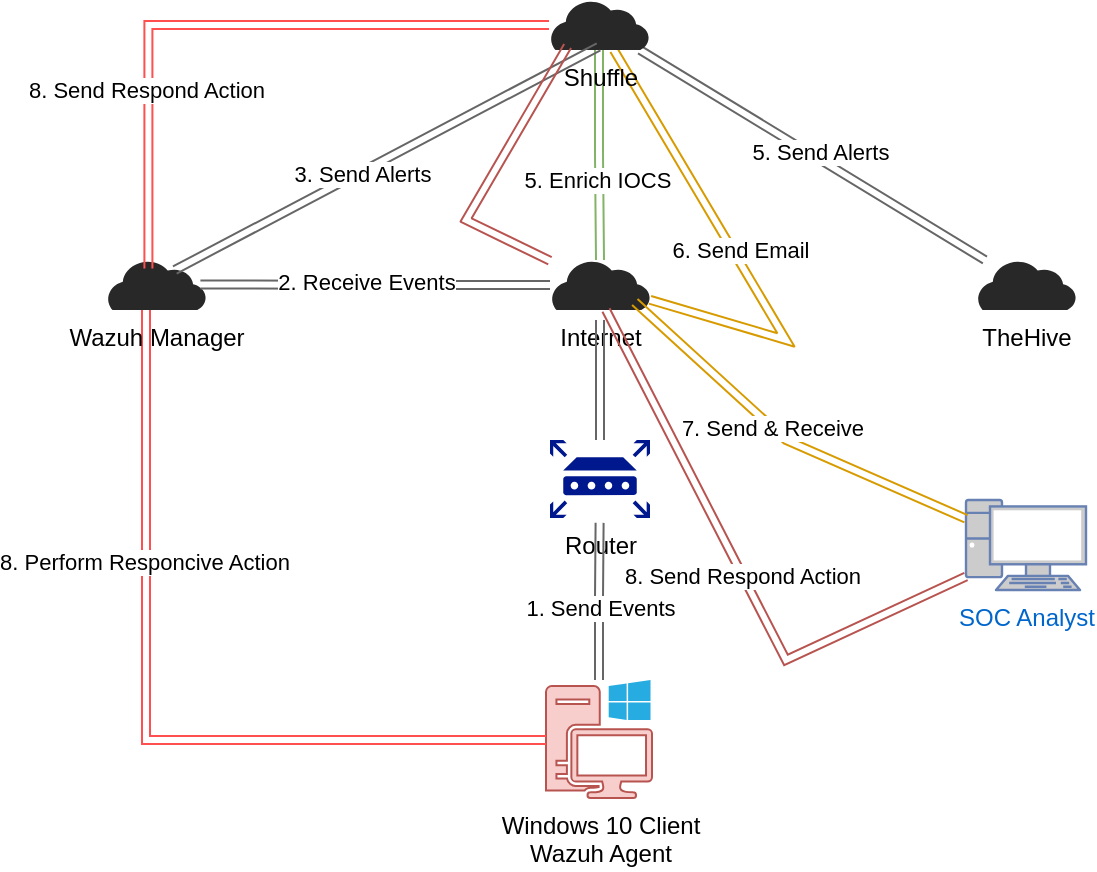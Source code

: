 <mxfile version="24.8.2">
  <diagram name="Страница — 1" id="RqF32jJV5swLM4-3CD89">
    <mxGraphModel dx="1050" dy="603" grid="1" gridSize="10" guides="1" tooltips="1" connect="1" arrows="1" fold="1" page="1" pageScale="1" pageWidth="827" pageHeight="1169" math="0" shadow="0">
      <root>
        <mxCell id="0" />
        <mxCell id="1" parent="0" />
        <mxCell id="7KVBtUISHsDDhD3bFEeo-1" value="Windows 10 Client&lt;div&gt;Wazuh Agent&lt;/div&gt;" style="sketch=0;pointerEvents=1;shadow=0;dashed=0;html=1;strokeColor=#b85450;fillColor=#f8cecc;labelPosition=center;verticalLabelPosition=bottom;verticalAlign=top;outlineConnect=0;align=center;shape=mxgraph.office.devices.workstation_pc;" vertex="1" parent="1">
          <mxGeometry x="400" y="400" width="53" height="59" as="geometry" />
        </mxCell>
        <mxCell id="7KVBtUISHsDDhD3bFEeo-2" value="Router" style="sketch=0;aspect=fixed;pointerEvents=1;shadow=0;dashed=0;html=1;strokeColor=none;labelPosition=center;verticalLabelPosition=bottom;verticalAlign=top;align=center;fillColor=#00188D;shape=mxgraph.mscae.enterprise.router" vertex="1" parent="1">
          <mxGeometry x="402" y="280" width="50" height="39" as="geometry" />
        </mxCell>
        <mxCell id="7KVBtUISHsDDhD3bFEeo-3" value="Internet" style="verticalLabelPosition=bottom;sketch=0;html=1;fillColor=#282828;strokeColor=none;verticalAlign=top;pointerEvents=1;align=center;shape=mxgraph.cisco_safe.iot_things_icons.icon27;" vertex="1" parent="1">
          <mxGeometry x="402" y="190" width="50" height="25" as="geometry" />
        </mxCell>
        <mxCell id="7KVBtUISHsDDhD3bFEeo-35" style="edgeStyle=orthogonalEdgeStyle;rounded=0;orthogonalLoop=1;jettySize=auto;html=1;shape=link;strokeColor=#FF4F4F;" edge="1" parent="1" source="7KVBtUISHsDDhD3bFEeo-4" target="7KVBtUISHsDDhD3bFEeo-1">
          <mxGeometry relative="1" as="geometry">
            <Array as="points">
              <mxPoint x="200" y="430" />
            </Array>
          </mxGeometry>
        </mxCell>
        <mxCell id="7KVBtUISHsDDhD3bFEeo-36" value="8. Perform Responcive Action" style="edgeLabel;html=1;align=center;verticalAlign=middle;resizable=0;points=[];" vertex="1" connectable="0" parent="7KVBtUISHsDDhD3bFEeo-35">
          <mxGeometry x="-0.395" y="-1" relative="1" as="geometry">
            <mxPoint as="offset" />
          </mxGeometry>
        </mxCell>
        <mxCell id="7KVBtUISHsDDhD3bFEeo-4" value="Wazuh Manager" style="verticalLabelPosition=bottom;sketch=0;html=1;fillColor=#282828;strokeColor=none;verticalAlign=top;pointerEvents=1;align=center;shape=mxgraph.cisco_safe.iot_things_icons.icon27;" vertex="1" parent="1">
          <mxGeometry x="180" y="190" width="50" height="25" as="geometry" />
        </mxCell>
        <mxCell id="7KVBtUISHsDDhD3bFEeo-5" value="TheHive" style="verticalLabelPosition=bottom;sketch=0;html=1;fillColor=#282828;strokeColor=none;verticalAlign=top;pointerEvents=1;align=center;shape=mxgraph.cisco_safe.iot_things_icons.icon27;" vertex="1" parent="1">
          <mxGeometry x="615" y="190" width="50" height="25" as="geometry" />
        </mxCell>
        <mxCell id="7KVBtUISHsDDhD3bFEeo-16" style="edgeStyle=orthogonalEdgeStyle;rounded=0;orthogonalLoop=1;jettySize=auto;html=1;shape=link;fillColor=#d5e8d4;strokeColor=#82b366;" edge="1" parent="1" source="7KVBtUISHsDDhD3bFEeo-6" target="7KVBtUISHsDDhD3bFEeo-3">
          <mxGeometry relative="1" as="geometry" />
        </mxCell>
        <mxCell id="7KVBtUISHsDDhD3bFEeo-28" value="5. Enrich IOCS&amp;nbsp;" style="edgeLabel;html=1;align=center;verticalAlign=middle;resizable=0;points=[];" vertex="1" connectable="0" parent="7KVBtUISHsDDhD3bFEeo-16">
          <mxGeometry x="0.243" relative="1" as="geometry">
            <mxPoint as="offset" />
          </mxGeometry>
        </mxCell>
        <mxCell id="7KVBtUISHsDDhD3bFEeo-17" style="rounded=0;orthogonalLoop=1;jettySize=auto;html=1;shape=link;fillColor=#f5f5f5;strokeColor=#666666;" edge="1" parent="1" source="7KVBtUISHsDDhD3bFEeo-6" target="7KVBtUISHsDDhD3bFEeo-5">
          <mxGeometry relative="1" as="geometry" />
        </mxCell>
        <mxCell id="7KVBtUISHsDDhD3bFEeo-26" value="5. Send Alerts" style="edgeLabel;html=1;align=center;verticalAlign=middle;resizable=0;points=[];" vertex="1" connectable="0" parent="7KVBtUISHsDDhD3bFEeo-17">
          <mxGeometry x="0.027" y="2" relative="1" as="geometry">
            <mxPoint y="-1" as="offset" />
          </mxGeometry>
        </mxCell>
        <mxCell id="7KVBtUISHsDDhD3bFEeo-18" style="rounded=0;orthogonalLoop=1;jettySize=auto;html=1;elbow=vertical;shape=link;fillColor=#ffe6cc;strokeColor=#d79b00;" edge="1" parent="1" source="7KVBtUISHsDDhD3bFEeo-6" target="7KVBtUISHsDDhD3bFEeo-3">
          <mxGeometry relative="1" as="geometry">
            <Array as="points">
              <mxPoint x="520" y="230" />
            </Array>
          </mxGeometry>
        </mxCell>
        <mxCell id="7KVBtUISHsDDhD3bFEeo-20" value="6. Send Email" style="edgeLabel;html=1;align=center;verticalAlign=middle;resizable=0;points=[];" vertex="1" connectable="0" parent="7KVBtUISHsDDhD3bFEeo-18">
          <mxGeometry x="-0.019" y="3" relative="1" as="geometry">
            <mxPoint as="offset" />
          </mxGeometry>
        </mxCell>
        <mxCell id="7KVBtUISHsDDhD3bFEeo-6" value="Shuffle" style="verticalLabelPosition=bottom;sketch=0;html=1;fillColor=#282828;strokeColor=none;verticalAlign=top;pointerEvents=1;align=center;shape=mxgraph.cisco_safe.iot_things_icons.icon27;" vertex="1" parent="1">
          <mxGeometry x="401.5" y="60" width="50" height="25" as="geometry" />
        </mxCell>
        <mxCell id="7KVBtUISHsDDhD3bFEeo-9" value="SOC Analyst" style="fontColor=#0066CC;verticalAlign=top;verticalLabelPosition=bottom;labelPosition=center;align=center;html=1;outlineConnect=0;fillColor=#CCCCCC;strokeColor=#6881B3;gradientColor=none;gradientDirection=north;strokeWidth=2;shape=mxgraph.networks.pc;" vertex="1" parent="1">
          <mxGeometry x="610" y="310" width="60" height="45" as="geometry" />
        </mxCell>
        <mxCell id="7KVBtUISHsDDhD3bFEeo-10" style="edgeStyle=orthogonalEdgeStyle;rounded=0;orthogonalLoop=1;jettySize=auto;html=1;entryX=0.496;entryY=1.062;entryDx=0;entryDy=0;entryPerimeter=0;shape=link;fillColor=#f5f5f5;strokeColor=#666666;" edge="1" parent="1" source="7KVBtUISHsDDhD3bFEeo-1" target="7KVBtUISHsDDhD3bFEeo-2">
          <mxGeometry relative="1" as="geometry" />
        </mxCell>
        <mxCell id="7KVBtUISHsDDhD3bFEeo-12" value="1. Send Events" style="edgeLabel;html=1;align=center;verticalAlign=middle;resizable=0;points=[];" vertex="1" connectable="0" parent="7KVBtUISHsDDhD3bFEeo-10">
          <mxGeometry x="-0.102" relative="1" as="geometry">
            <mxPoint y="-1" as="offset" />
          </mxGeometry>
        </mxCell>
        <mxCell id="7KVBtUISHsDDhD3bFEeo-13" style="edgeStyle=orthogonalEdgeStyle;rounded=0;orthogonalLoop=1;jettySize=auto;html=1;entryX=0.5;entryY=1.2;entryDx=0;entryDy=0;entryPerimeter=0;shape=link;fillColor=#f5f5f5;strokeColor=#666666;" edge="1" parent="1" source="7KVBtUISHsDDhD3bFEeo-2" target="7KVBtUISHsDDhD3bFEeo-3">
          <mxGeometry relative="1" as="geometry" />
        </mxCell>
        <mxCell id="7KVBtUISHsDDhD3bFEeo-14" style="edgeStyle=orthogonalEdgeStyle;rounded=0;orthogonalLoop=1;jettySize=auto;html=1;entryX=0.944;entryY=0.488;entryDx=0;entryDy=0;entryPerimeter=0;shape=link;fillColor=#f5f5f5;strokeColor=#666666;" edge="1" parent="1" source="7KVBtUISHsDDhD3bFEeo-3" target="7KVBtUISHsDDhD3bFEeo-4">
          <mxGeometry relative="1" as="geometry" />
        </mxCell>
        <mxCell id="7KVBtUISHsDDhD3bFEeo-27" value="2. Receive Events" style="edgeLabel;html=1;align=center;verticalAlign=middle;resizable=0;points=[];" vertex="1" connectable="0" parent="7KVBtUISHsDDhD3bFEeo-14">
          <mxGeometry x="0.06" y="-1" relative="1" as="geometry">
            <mxPoint as="offset" />
          </mxGeometry>
        </mxCell>
        <mxCell id="7KVBtUISHsDDhD3bFEeo-15" style="rounded=0;orthogonalLoop=1;jettySize=auto;html=1;entryX=0.496;entryY=0.936;entryDx=0;entryDy=0;entryPerimeter=0;fillColor=#f5f5f5;strokeColor=#666666;shape=link;exitX=0.688;exitY=0.2;exitDx=0;exitDy=0;exitPerimeter=0;" edge="1" parent="1" source="7KVBtUISHsDDhD3bFEeo-4" target="7KVBtUISHsDDhD3bFEeo-6">
          <mxGeometry relative="1" as="geometry">
            <Array as="points" />
          </mxGeometry>
        </mxCell>
        <mxCell id="7KVBtUISHsDDhD3bFEeo-25" value="3. Send Alerts" style="edgeLabel;html=1;align=center;verticalAlign=middle;resizable=0;points=[];" vertex="1" connectable="0" parent="7KVBtUISHsDDhD3bFEeo-15">
          <mxGeometry x="-0.125" y="-2" relative="1" as="geometry">
            <mxPoint y="-1" as="offset" />
          </mxGeometry>
        </mxCell>
        <mxCell id="7KVBtUISHsDDhD3bFEeo-19" style="rounded=0;orthogonalLoop=1;jettySize=auto;html=1;entryX=0.848;entryY=0.84;entryDx=0;entryDy=0;entryPerimeter=0;shape=link;fillColor=#ffe6cc;strokeColor=#d79b00;" edge="1" parent="1" source="7KVBtUISHsDDhD3bFEeo-9" target="7KVBtUISHsDDhD3bFEeo-3">
          <mxGeometry relative="1" as="geometry">
            <Array as="points">
              <mxPoint x="520" y="280" />
            </Array>
          </mxGeometry>
        </mxCell>
        <mxCell id="7KVBtUISHsDDhD3bFEeo-24" value="7. Send &amp;amp; Receive" style="edgeLabel;html=1;align=center;verticalAlign=middle;resizable=0;points=[];" vertex="1" connectable="0" parent="7KVBtUISHsDDhD3bFEeo-19">
          <mxGeometry x="0.077" relative="1" as="geometry">
            <mxPoint as="offset" />
          </mxGeometry>
        </mxCell>
        <mxCell id="7KVBtUISHsDDhD3bFEeo-29" style="rounded=0;orthogonalLoop=1;jettySize=auto;html=1;entryX=0.816;entryY=0.84;entryDx=0;entryDy=0;entryPerimeter=0;shape=link;fillColor=#f8cecc;strokeColor=#b85450;gradientColor=#ea6b66;exitX=0;exitY=0.85;exitDx=0;exitDy=0;exitPerimeter=0;" edge="1" parent="1" source="7KVBtUISHsDDhD3bFEeo-9">
          <mxGeometry relative="1" as="geometry">
            <mxPoint x="597.2" y="350.875" as="sourcePoint" />
            <mxPoint x="430.0" y="215" as="targetPoint" />
            <Array as="points">
              <mxPoint x="520" y="390" />
            </Array>
          </mxGeometry>
        </mxCell>
        <mxCell id="7KVBtUISHsDDhD3bFEeo-30" value="8. Send Respond Action" style="edgeLabel;html=1;align=center;verticalAlign=middle;resizable=0;points=[];" vertex="1" connectable="0" parent="7KVBtUISHsDDhD3bFEeo-29">
          <mxGeometry x="-0.007" relative="1" as="geometry">
            <mxPoint as="offset" />
          </mxGeometry>
        </mxCell>
        <mxCell id="7KVBtUISHsDDhD3bFEeo-32" style="rounded=0;orthogonalLoop=1;jettySize=auto;html=1;entryX=0.186;entryY=0.92;entryDx=0;entryDy=0;entryPerimeter=0;shape=link;fillColor=#f8cecc;strokeColor=#b85450;" edge="1" parent="1" source="7KVBtUISHsDDhD3bFEeo-3" target="7KVBtUISHsDDhD3bFEeo-6">
          <mxGeometry relative="1" as="geometry">
            <Array as="points">
              <mxPoint x="360" y="170" />
            </Array>
          </mxGeometry>
        </mxCell>
        <mxCell id="7KVBtUISHsDDhD3bFEeo-33" style="edgeStyle=orthogonalEdgeStyle;rounded=0;orthogonalLoop=1;jettySize=auto;html=1;entryX=0.424;entryY=0.168;entryDx=0;entryDy=0;entryPerimeter=0;shape=link;fillColor=#f8cecc;strokeColor=#FF4F4F;" edge="1" parent="1" source="7KVBtUISHsDDhD3bFEeo-6" target="7KVBtUISHsDDhD3bFEeo-4">
          <mxGeometry relative="1" as="geometry" />
        </mxCell>
        <mxCell id="7KVBtUISHsDDhD3bFEeo-34" value="8. Send Respond Action" style="edgeLabel;html=1;align=center;verticalAlign=middle;resizable=0;points=[];" vertex="1" connectable="0" parent="7KVBtUISHsDDhD3bFEeo-33">
          <mxGeometry x="0.444" y="-1" relative="1" as="geometry">
            <mxPoint as="offset" />
          </mxGeometry>
        </mxCell>
      </root>
    </mxGraphModel>
  </diagram>
</mxfile>
